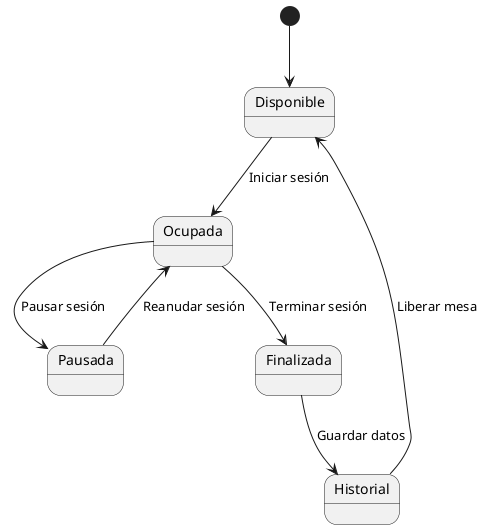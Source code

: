 @startuml
[*] --> Disponible

Disponible --> Ocupada : Iniciar sesión
Ocupada --> Pausada : Pausar sesión
Pausada --> Ocupada : Reanudar sesión
Ocupada --> Finalizada : Terminar sesión
Finalizada --> Historial : Guardar datos
Historial --> Disponible : Liberar mesa
@enduml
